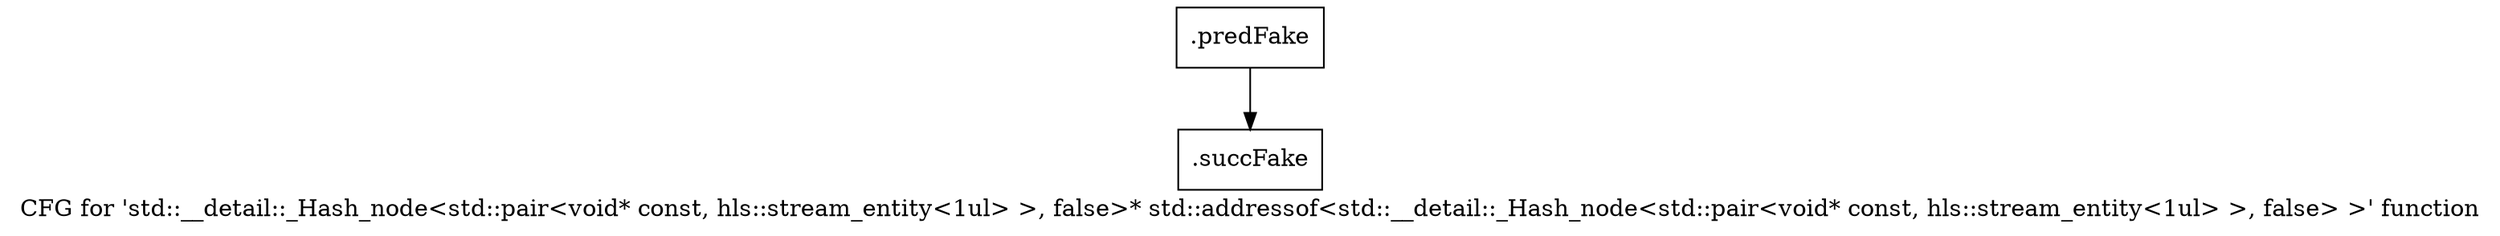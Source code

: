 digraph "CFG for 'std::__detail::_Hash_node\<std::pair\<void* const, hls::stream_entity\<1ul\> \>, false\>* std::addressof\<std::__detail::_Hash_node\<std::pair\<void* const, hls::stream_entity\<1ul\> \>, false\> \>' function" {
	label="CFG for 'std::__detail::_Hash_node\<std::pair\<void* const, hls::stream_entity\<1ul\> \>, false\>* std::addressof\<std::__detail::_Hash_node\<std::pair\<void* const, hls::stream_entity\<1ul\> \>, false\> \>' function";

	Node0x51fc5b0 [shape=record,filename="",linenumber="",label="{.predFake}"];
	Node0x51fc5b0 -> Node0x52ca900[ callList="" memoryops="" filename="/home/akhilkushe/Xilinx/Vitis_HLS/2021.2/tps/lnx64/gcc-6.2.0/lib/gcc/x86_64-pc-linux-gnu/6.2.0/../../../../include/c++/6.2.0/bits/move.h" execusionnum="0"];
	Node0x52ca900 [shape=record,filename="/home/akhilkushe/Xilinx/Vitis_HLS/2021.2/tps/lnx64/gcc-6.2.0/lib/gcc/x86_64-pc-linux-gnu/6.2.0/../../../../include/c++/6.2.0/bits/move.h",linenumber="136",label="{.succFake}"];
}
